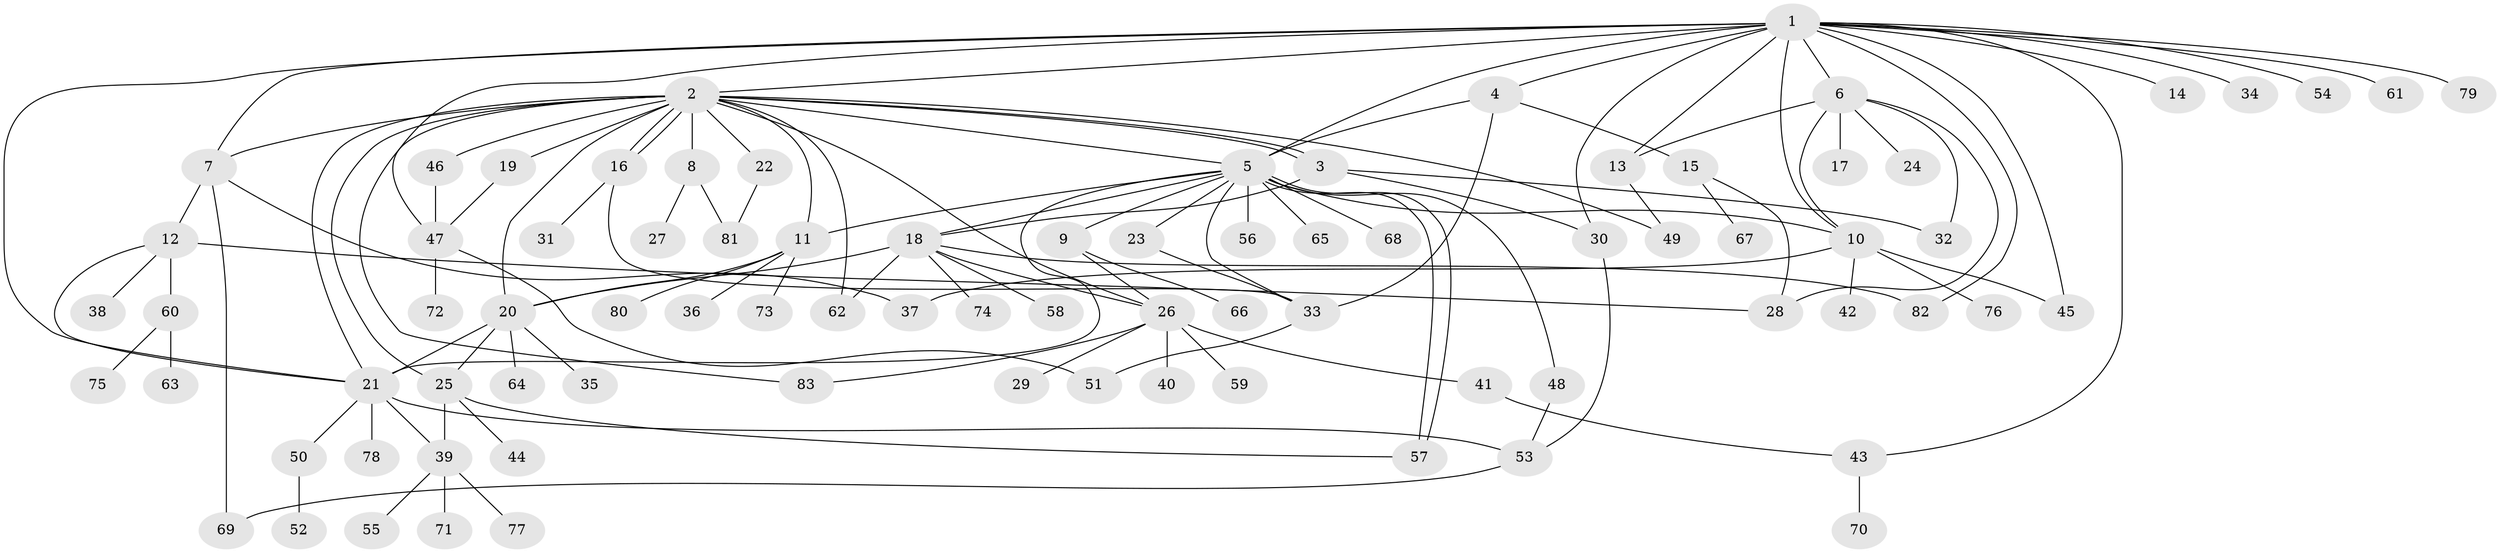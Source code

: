 // coarse degree distribution, {17: 0.041666666666666664, 15: 0.041666666666666664, 5: 0.08333333333333333, 3: 0.20833333333333334, 2: 0.16666666666666666, 1: 0.4583333333333333}
// Generated by graph-tools (version 1.1) at 2025/18/03/04/25 18:18:17]
// undirected, 83 vertices, 125 edges
graph export_dot {
graph [start="1"]
  node [color=gray90,style=filled];
  1;
  2;
  3;
  4;
  5;
  6;
  7;
  8;
  9;
  10;
  11;
  12;
  13;
  14;
  15;
  16;
  17;
  18;
  19;
  20;
  21;
  22;
  23;
  24;
  25;
  26;
  27;
  28;
  29;
  30;
  31;
  32;
  33;
  34;
  35;
  36;
  37;
  38;
  39;
  40;
  41;
  42;
  43;
  44;
  45;
  46;
  47;
  48;
  49;
  50;
  51;
  52;
  53;
  54;
  55;
  56;
  57;
  58;
  59;
  60;
  61;
  62;
  63;
  64;
  65;
  66;
  67;
  68;
  69;
  70;
  71;
  72;
  73;
  74;
  75;
  76;
  77;
  78;
  79;
  80;
  81;
  82;
  83;
  1 -- 2;
  1 -- 4;
  1 -- 5;
  1 -- 6;
  1 -- 7;
  1 -- 10;
  1 -- 13;
  1 -- 14;
  1 -- 21;
  1 -- 30;
  1 -- 34;
  1 -- 43;
  1 -- 45;
  1 -- 47;
  1 -- 54;
  1 -- 61;
  1 -- 79;
  1 -- 82;
  2 -- 3;
  2 -- 3;
  2 -- 5;
  2 -- 7;
  2 -- 8;
  2 -- 11;
  2 -- 16;
  2 -- 16;
  2 -- 19;
  2 -- 20;
  2 -- 21;
  2 -- 22;
  2 -- 25;
  2 -- 26;
  2 -- 46;
  2 -- 49;
  2 -- 62;
  2 -- 83;
  3 -- 18;
  3 -- 30;
  3 -- 32;
  4 -- 5;
  4 -- 15;
  4 -- 33;
  5 -- 9;
  5 -- 10;
  5 -- 11;
  5 -- 18;
  5 -- 21;
  5 -- 23;
  5 -- 33;
  5 -- 48;
  5 -- 56;
  5 -- 57;
  5 -- 57;
  5 -- 65;
  5 -- 68;
  6 -- 10;
  6 -- 13;
  6 -- 17;
  6 -- 24;
  6 -- 28;
  6 -- 32;
  7 -- 12;
  7 -- 37;
  7 -- 69;
  8 -- 27;
  8 -- 81;
  9 -- 26;
  9 -- 66;
  10 -- 37;
  10 -- 42;
  10 -- 45;
  10 -- 76;
  11 -- 20;
  11 -- 36;
  11 -- 73;
  11 -- 80;
  12 -- 21;
  12 -- 28;
  12 -- 38;
  12 -- 60;
  13 -- 49;
  15 -- 28;
  15 -- 67;
  16 -- 31;
  16 -- 33;
  18 -- 20;
  18 -- 26;
  18 -- 58;
  18 -- 62;
  18 -- 74;
  18 -- 82;
  19 -- 47;
  20 -- 21;
  20 -- 25;
  20 -- 35;
  20 -- 64;
  21 -- 39;
  21 -- 50;
  21 -- 53;
  21 -- 78;
  22 -- 81;
  23 -- 33;
  25 -- 39;
  25 -- 44;
  25 -- 57;
  26 -- 29;
  26 -- 40;
  26 -- 41;
  26 -- 59;
  26 -- 83;
  30 -- 53;
  33 -- 51;
  39 -- 55;
  39 -- 71;
  39 -- 77;
  41 -- 43;
  43 -- 70;
  46 -- 47;
  47 -- 51;
  47 -- 72;
  48 -- 53;
  50 -- 52;
  53 -- 69;
  60 -- 63;
  60 -- 75;
}
